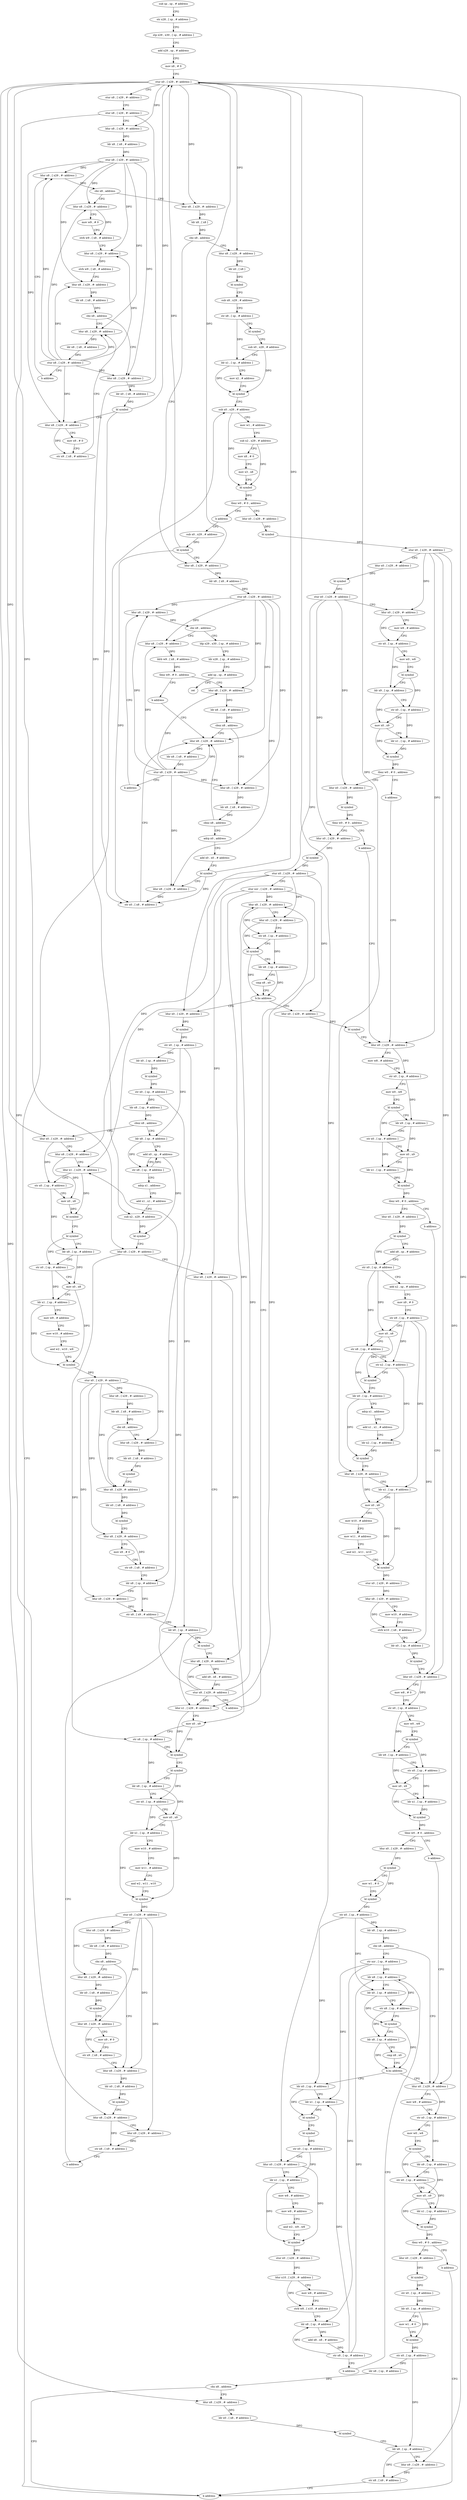 digraph "func" {
"89120" [label = "sub sp , sp , # address" ]
"89124" [label = "str x28 , [ sp , # address ]" ]
"89128" [label = "stp x29 , x30 , [ sp , # address ]" ]
"89132" [label = "add x29 , sp , # address" ]
"89136" [label = "mov x8 , # 0" ]
"89140" [label = "stur x0 , [ x29 , #- address ]" ]
"89144" [label = "stur x8 , [ x29 , #- address ]" ]
"89148" [label = "stur x8 , [ x29 , #- address ]" ]
"89152" [label = "ldur x8 , [ x29 , #- address ]" ]
"89156" [label = "ldr x8 , [ x8 , # address ]" ]
"89160" [label = "stur x8 , [ x29 , #- address ]" ]
"89164" [label = "ldur x8 , [ x29 , #- address ]" ]
"89244" [label = "ldur x8 , [ x29 , #- address ]" ]
"89248" [label = "ldr x8 , [ x8 ]" ]
"89252" [label = "cbz x8 , address" ]
"90272" [label = "ldur x8 , [ x29 , #- address ]" ]
"89256" [label = "ldur x8 , [ x29 , #- address ]" ]
"89172" [label = "ldur x8 , [ x29 , #- address ]" ]
"89176" [label = "mov w9 , # 0" ]
"89180" [label = "strb w9 , [ x8 , # address ]" ]
"89184" [label = "ldur x8 , [ x29 , #- address ]" ]
"89188" [label = "strb w9 , [ x8 , # address ]" ]
"89192" [label = "ldur x8 , [ x29 , #- address ]" ]
"89196" [label = "ldr x8 , [ x8 , # address ]" ]
"89200" [label = "cbz x8 , address" ]
"89228" [label = "ldur x8 , [ x29 , #- address ]" ]
"89204" [label = "ldur x8 , [ x29 , #- address ]" ]
"90276" [label = "ldr x8 , [ x8 , # address ]" ]
"90280" [label = "stur x8 , [ x29 , #- address ]" ]
"90284" [label = "ldur x8 , [ x29 , #- address ]" ]
"89260" [label = "ldr x0 , [ x8 ]" ]
"89264" [label = "bl symbol" ]
"89268" [label = "sub x8 , x29 , # address" ]
"89272" [label = "str x8 , [ sp , # address ]" ]
"89276" [label = "bl symbol" ]
"89280" [label = "sub x0 , x29 , # address" ]
"89284" [label = "ldr x1 , [ sp , # address ]" ]
"89288" [label = "mov x2 , # address" ]
"89292" [label = "bl symbol" ]
"89296" [label = "sub x0 , x29 , # address" ]
"89232" [label = "ldr x8 , [ x8 , # address ]" ]
"89236" [label = "stur x8 , [ x29 , #- address ]" ]
"89240" [label = "b address" ]
"89208" [label = "ldr x0 , [ x8 , # address ]" ]
"89212" [label = "bl symbol" ]
"89216" [label = "ldur x8 , [ x29 , #- address ]" ]
"89220" [label = "mov x9 , # 0" ]
"89224" [label = "str x9 , [ x8 , # address ]" ]
"90368" [label = "ldp x29 , x30 , [ sp , # address ]" ]
"90372" [label = "ldr x28 , [ sp , # address ]" ]
"90376" [label = "add sp , sp , # address" ]
"90380" [label = "ret" ]
"90292" [label = "ldur x8 , [ x29 , #- address ]" ]
"90296" [label = "ldrb w9 , [ x8 , # address ]" ]
"90300" [label = "tbnz w9 , # 0 , address" ]
"90308" [label = "ldur x8 , [ x29 , #- address ]" ]
"90304" [label = "b address" ]
"89328" [label = "ldur x0 , [ x29 , #- address ]" ]
"89332" [label = "bl symbol" ]
"89336" [label = "stur x0 , [ x29 , #- address ]" ]
"89340" [label = "ldur x0 , [ x29 , #- address ]" ]
"89344" [label = "bl symbol" ]
"89348" [label = "stur x0 , [ x29 , #- address ]" ]
"89352" [label = "ldur x0 , [ x29 , #- address ]" ]
"89356" [label = "mov w8 , # address" ]
"89360" [label = "str x0 , [ sp , # address ]" ]
"89364" [label = "mov w0 , w8" ]
"89368" [label = "bl symbol" ]
"89372" [label = "ldr x9 , [ sp , # address ]" ]
"89376" [label = "str x0 , [ sp , # address ]" ]
"89380" [label = "mov x0 , x9" ]
"89384" [label = "ldr x1 , [ sp , # address ]" ]
"89388" [label = "bl symbol" ]
"89392" [label = "tbnz w0 , # 0 , address" ]
"89400" [label = "ldur x0 , [ x29 , #- address ]" ]
"89396" [label = "b address" ]
"89324" [label = "b address" ]
"90264" [label = "sub x0 , x29 , # address" ]
"89168" [label = "cbz x8 , address" ]
"90312" [label = "ldr x8 , [ x8 , # address ]" ]
"90316" [label = "cbnz x8 , address" ]
"90352" [label = "ldur x8 , [ x29 , #- address ]" ]
"90320" [label = "ldur x8 , [ x29 , #- address ]" ]
"89404" [label = "bl symbol" ]
"89408" [label = "tbnz w0 , # 0 , address" ]
"89416" [label = "ldur x0 , [ x29 , #- address ]" ]
"89412" [label = "b address" ]
"89804" [label = "ldur x0 , [ x29 , #- address ]" ]
"90268" [label = "bl symbol" ]
"90356" [label = "ldr x8 , [ x8 , # address ]" ]
"90360" [label = "stur x8 , [ x29 , #- address ]" ]
"90364" [label = "b address" ]
"90324" [label = "ldr x8 , [ x8 , # address ]" ]
"90328" [label = "cbnz x8 , address" ]
"90332" [label = "adrp x0 , address" ]
"89420" [label = "bl symbol" ]
"89424" [label = "stur x0 , [ x29 , #- address ]" ]
"89428" [label = "stur xzr , [ x29 , #- address ]" ]
"89432" [label = "ldur x8 , [ x29 , #- address ]" ]
"89808" [label = "mov w8 , # address" ]
"89812" [label = "str x0 , [ sp , # address ]" ]
"89816" [label = "mov w0 , w8" ]
"89820" [label = "bl symbol" ]
"89824" [label = "ldr x9 , [ sp , # address ]" ]
"89828" [label = "str x0 , [ sp , # address ]" ]
"89832" [label = "mov x0 , x9" ]
"89836" [label = "ldr x1 , [ sp , # address ]" ]
"89840" [label = "bl symbol" ]
"89844" [label = "tbnz w0 , # 0 , address" ]
"89852" [label = "ldur x0 , [ x29 , #- address ]" ]
"89848" [label = "b address" ]
"90288" [label = "cbz x8 , address" ]
"90336" [label = "add x0 , x0 , # address" ]
"90340" [label = "bl symbol" ]
"90344" [label = "ldur x8 , [ x29 , #- address ]" ]
"90348" [label = "str x0 , [ x8 , # address ]" ]
"89796" [label = "ldur x0 , [ x29 , #- address ]" ]
"89800" [label = "bl symbol" ]
"89460" [label = "ldur x0 , [ x29 , #- address ]" ]
"89464" [label = "bl symbol" ]
"89468" [label = "str x0 , [ sp , # address ]" ]
"89472" [label = "ldr x0 , [ sp , # address ]" ]
"89476" [label = "bl symbol" ]
"89480" [label = "str x0 , [ sp , # address ]" ]
"89484" [label = "ldr x8 , [ sp , # address ]" ]
"89488" [label = "cbnz x8 , address" ]
"89648" [label = "ldur x0 , [ x29 , #- address ]" ]
"89492" [label = "ldr x8 , [ sp , # address ]" ]
"89856" [label = "bl symbol" ]
"89860" [label = "add x8 , sp , # address" ]
"89864" [label = "str x0 , [ sp , # address ]" ]
"89868" [label = "add x2 , sp , # address" ]
"89872" [label = "mov x9 , # 0" ]
"89876" [label = "str x9 , [ sp , # address ]" ]
"89880" [label = "mov x0 , x8" ]
"89884" [label = "str x8 , [ sp , # address ]" ]
"89888" [label = "str x2 , [ sp , # address ]" ]
"89892" [label = "bl symbol" ]
"89896" [label = "ldr x0 , [ sp , # address ]" ]
"89900" [label = "adrp x1 , address" ]
"89904" [label = "add x1 , x1 , # address" ]
"89908" [label = "ldr x2 , [ sp , # address ]" ]
"89912" [label = "bl symbol" ]
"89916" [label = "ldur x8 , [ x29 , #- address ]" ]
"89920" [label = "ldr x1 , [ sp , # address ]" ]
"89924" [label = "mov x0 , x8" ]
"89928" [label = "mov w10 , # address" ]
"89932" [label = "mov w11 , # address" ]
"89936" [label = "and w2 , w11 , w10" ]
"89940" [label = "bl symbol" ]
"89944" [label = "stur x0 , [ x29 , #- address ]" ]
"89948" [label = "ldur x8 , [ x29 , #- address ]" ]
"89952" [label = "mov w10 , # address" ]
"89956" [label = "strb w10 , [ x8 , # address ]" ]
"89960" [label = "ldr x0 , [ sp , # address ]" ]
"89964" [label = "bl symbol" ]
"89968" [label = "ldur x0 , [ x29 , #- address ]" ]
"89652" [label = "ldur x8 , [ x29 , #- address ]" ]
"89656" [label = "ldur x1 , [ x29 , #- address ]" ]
"89660" [label = "str x0 , [ sp , # address ]" ]
"89664" [label = "mov x0 , x8" ]
"89668" [label = "bl symbol" ]
"89672" [label = "bl symbol" ]
"89676" [label = "ldr x8 , [ sp , # address ]" ]
"89680" [label = "str x0 , [ sp , # address ]" ]
"89684" [label = "mov x0 , x8" ]
"89688" [label = "ldr x1 , [ sp , # address ]" ]
"89692" [label = "mov w9 , # address" ]
"89696" [label = "mov w10 , # address" ]
"89700" [label = "and w2 , w10 , w9" ]
"89704" [label = "bl symbol" ]
"89708" [label = "stur x0 , [ x29 , #- address ]" ]
"89712" [label = "ldur x8 , [ x29 , #- address ]" ]
"89716" [label = "ldr x8 , [ x8 , # address ]" ]
"89720" [label = "cbz x8 , address" ]
"89736" [label = "ldur x8 , [ x29 , #- address ]" ]
"89724" [label = "ldur x8 , [ x29 , #- address ]" ]
"89496" [label = "add x0 , sp , # address" ]
"89500" [label = "str x8 , [ sp , # address ]" ]
"89504" [label = "adrp x1 , address" ]
"89508" [label = "add x1 , x1 , # address" ]
"89512" [label = "sub x2 , x29 , # address" ]
"89516" [label = "bl symbol" ]
"89520" [label = "ldur x8 , [ x29 , #- address ]" ]
"89524" [label = "ldur x9 , [ x29 , #- address ]" ]
"89528" [label = "ldur x1 , [ x29 , #- address ]" ]
"89532" [label = "mov x0 , x9" ]
"89536" [label = "str x8 , [ sp , # address ]" ]
"89540" [label = "bl symbol" ]
"89544" [label = "bl symbol" ]
"89548" [label = "ldr x8 , [ sp , # address ]" ]
"89552" [label = "str x0 , [ sp , # address ]" ]
"89556" [label = "mov x0 , x8" ]
"89560" [label = "ldr x1 , [ sp , # address ]" ]
"89564" [label = "mov w10 , # address" ]
"89568" [label = "mov w11 , # address" ]
"89572" [label = "and w2 , w11 , w10" ]
"89576" [label = "bl symbol" ]
"89580" [label = "stur x0 , [ x29 , #- address ]" ]
"89584" [label = "ldur x8 , [ x29 , #- address ]" ]
"89588" [label = "ldr x8 , [ x8 , # address ]" ]
"89592" [label = "cbz x8 , address" ]
"89620" [label = "ldur x8 , [ x29 , #- address ]" ]
"89596" [label = "ldur x8 , [ x29 , #- address ]" ]
"90016" [label = "ldur x0 , [ x29 , #- address ]" ]
"90020" [label = "bl symbol" ]
"90024" [label = "mov w1 , # 0" ]
"90028" [label = "bl symbol" ]
"90032" [label = "str x0 , [ sp , # address ]" ]
"90036" [label = "ldr x8 , [ sp , # address ]" ]
"90040" [label = "cbz x8 , address" ]
"90152" [label = "ldur x0 , [ x29 , #- address ]" ]
"90044" [label = "str xzr , [ sp , # address ]" ]
"90012" [label = "b address" ]
"89972" [label = "mov w8 , # 0" ]
"89976" [label = "str x0 , [ sp , # address ]" ]
"89980" [label = "mov w0 , w8" ]
"89984" [label = "bl symbol" ]
"89988" [label = "ldr x9 , [ sp , # address ]" ]
"89992" [label = "str x0 , [ sp , # address ]" ]
"89996" [label = "mov x0 , x9" ]
"90000" [label = "ldr x1 , [ sp , # address ]" ]
"90004" [label = "bl symbol" ]
"90008" [label = "tbnz w0 , # 0 , address" ]
"89740" [label = "ldr x0 , [ x8 , # address ]" ]
"89744" [label = "bl symbol" ]
"89748" [label = "ldur x8 , [ x29 , #- address ]" ]
"89752" [label = "mov x9 , # 0" ]
"89756" [label = "str x9 , [ x8 , # address ]" ]
"89760" [label = "ldr x8 , [ sp , # address ]" ]
"89764" [label = "ldur x9 , [ x29 , #- address ]" ]
"89768" [label = "str x8 , [ x9 , # address ]" ]
"89772" [label = "ldr x0 , [ sp , # address ]" ]
"89728" [label = "ldr x0 , [ x8 , # address ]" ]
"89732" [label = "bl symbol" ]
"89624" [label = "ldr x0 , [ x8 , # address ]" ]
"89628" [label = "bl symbol" ]
"89632" [label = "ldur x8 , [ x29 , #- address ]" ]
"89636" [label = "ldur x9 , [ x29 , #- address ]" ]
"89640" [label = "str x8 , [ x9 , # address ]" ]
"89644" [label = "b address" ]
"89600" [label = "ldr x0 , [ x8 , # address ]" ]
"89604" [label = "bl symbol" ]
"89608" [label = "ldur x8 , [ x29 , #- address ]" ]
"89612" [label = "mov x9 , # 0" ]
"89616" [label = "str x9 , [ x8 , # address ]" ]
"90156" [label = "mov w8 , # address" ]
"90160" [label = "str x0 , [ sp , # address ]" ]
"90164" [label = "mov w0 , w8" ]
"90168" [label = "bl symbol" ]
"90172" [label = "ldr x9 , [ sp , # address ]" ]
"90176" [label = "str x0 , [ sp , # address ]" ]
"90180" [label = "mov x0 , x9" ]
"90184" [label = "ldr x1 , [ sp , # address ]" ]
"90188" [label = "bl symbol" ]
"90192" [label = "tbnz w0 , # 0 , address" ]
"90200" [label = "ldur x0 , [ x29 , #- address ]" ]
"90196" [label = "b address" ]
"90048" [label = "ldr x8 , [ sp , # address ]" ]
"89436" [label = "ldur x0 , [ x29 , #- address ]" ]
"89440" [label = "str x8 , [ sp , # address ]" ]
"89444" [label = "bl symbol" ]
"89448" [label = "ldr x8 , [ sp , # address ]" ]
"89452" [label = "cmp x8 , x0" ]
"89456" [label = "b.hs address" ]
"89776" [label = "bl symbol" ]
"89780" [label = "ldur x8 , [ x29 , #- address ]" ]
"89784" [label = "add x8 , x8 , # address" ]
"89788" [label = "stur x8 , [ x29 , #- address ]" ]
"89792" [label = "b address" ]
"90204" [label = "bl symbol" ]
"90208" [label = "str x0 , [ sp , # address ]" ]
"90212" [label = "ldr x0 , [ sp , # address ]" ]
"90216" [label = "mov w1 , # 0" ]
"90220" [label = "bl symbol" ]
"90224" [label = "str x0 , [ sp , # address ]" ]
"90228" [label = "ldr x8 , [ sp , # address ]" ]
"90232" [label = "cbz x8 , address" ]
"90260" [label = "b address" ]
"90236" [label = "ldur x8 , [ x29 , #- address ]" ]
"90076" [label = "ldr x0 , [ sp , # address ]" ]
"90080" [label = "ldr x1 , [ sp , # address ]" ]
"90084" [label = "bl symbol" ]
"90088" [label = "bl symbol" ]
"90092" [label = "str x0 , [ sp , # address ]" ]
"90096" [label = "ldur x0 , [ x29 , #- address ]" ]
"90100" [label = "ldr x1 , [ sp , # address ]" ]
"90104" [label = "mov w8 , # address" ]
"90108" [label = "mov w9 , # address" ]
"90112" [label = "and w2 , w9 , w8" ]
"90116" [label = "bl symbol" ]
"90120" [label = "stur x0 , [ x29 , #- address ]" ]
"90124" [label = "ldur x10 , [ x29 , #- address ]" ]
"90128" [label = "mov w8 , # address" ]
"90132" [label = "strb w8 , [ x10 , # address ]" ]
"90136" [label = "ldr x8 , [ sp , # address ]" ]
"90140" [label = "add x8 , x8 , # address" ]
"90144" [label = "str x8 , [ sp , # address ]" ]
"90148" [label = "b address" ]
"90240" [label = "ldr x0 , [ x8 , # address ]" ]
"90244" [label = "bl symbol" ]
"90248" [label = "ldr x8 , [ sp , # address ]" ]
"90252" [label = "ldur x9 , [ x29 , #- address ]" ]
"90256" [label = "str x8 , [ x9 , # address ]" ]
"90052" [label = "ldr x0 , [ sp , # address ]" ]
"90056" [label = "str x8 , [ sp , # address ]" ]
"90060" [label = "bl symbol" ]
"90064" [label = "ldr x8 , [ sp , # address ]" ]
"90068" [label = "cmp x8 , x0" ]
"90072" [label = "b.hs address" ]
"89300" [label = "mov w1 , # address" ]
"89304" [label = "sub x2 , x29 , # address" ]
"89308" [label = "mov x8 , # 0" ]
"89312" [label = "mov x3 , x8" ]
"89316" [label = "bl symbol" ]
"89320" [label = "tbnz w0 , # 0 , address" ]
"89120" -> "89124" [ label = "CFG" ]
"89124" -> "89128" [ label = "CFG" ]
"89128" -> "89132" [ label = "CFG" ]
"89132" -> "89136" [ label = "CFG" ]
"89136" -> "89140" [ label = "CFG" ]
"89140" -> "89144" [ label = "CFG" ]
"89140" -> "89152" [ label = "DFG" ]
"89140" -> "89244" [ label = "DFG" ]
"89140" -> "90272" [ label = "DFG" ]
"89140" -> "89256" [ label = "DFG" ]
"89140" -> "89916" [ label = "DFG" ]
"89140" -> "89648" [ label = "DFG" ]
"89140" -> "89520" [ label = "DFG" ]
"89140" -> "90236" [ label = "DFG" ]
"89140" -> "90252" [ label = "DFG" ]
"89140" -> "90096" [ label = "DFG" ]
"89144" -> "89148" [ label = "CFG" ]
"89148" -> "89152" [ label = "CFG" ]
"89148" -> "89632" [ label = "DFG" ]
"89148" -> "89512" [ label = "DFG" ]
"89152" -> "89156" [ label = "DFG" ]
"89156" -> "89160" [ label = "DFG" ]
"89160" -> "89164" [ label = "DFG" ]
"89160" -> "89172" [ label = "DFG" ]
"89160" -> "89184" [ label = "DFG" ]
"89160" -> "89192" [ label = "DFG" ]
"89160" -> "89228" [ label = "DFG" ]
"89160" -> "89204" [ label = "DFG" ]
"89160" -> "89216" [ label = "DFG" ]
"89164" -> "89168" [ label = "DFG" ]
"89244" -> "89248" [ label = "DFG" ]
"89248" -> "89252" [ label = "DFG" ]
"89252" -> "90272" [ label = "CFG" ]
"89252" -> "89256" [ label = "CFG" ]
"90272" -> "90276" [ label = "DFG" ]
"89256" -> "89260" [ label = "DFG" ]
"89172" -> "89176" [ label = "CFG" ]
"89172" -> "89180" [ label = "DFG" ]
"89176" -> "89180" [ label = "CFG" ]
"89180" -> "89184" [ label = "CFG" ]
"89184" -> "89188" [ label = "DFG" ]
"89188" -> "89192" [ label = "CFG" ]
"89192" -> "89196" [ label = "DFG" ]
"89196" -> "89200" [ label = "DFG" ]
"89200" -> "89228" [ label = "CFG" ]
"89200" -> "89204" [ label = "CFG" ]
"89228" -> "89232" [ label = "DFG" ]
"89204" -> "89208" [ label = "DFG" ]
"90276" -> "90280" [ label = "DFG" ]
"90280" -> "90284" [ label = "DFG" ]
"90280" -> "90292" [ label = "DFG" ]
"90280" -> "90308" [ label = "DFG" ]
"90280" -> "90352" [ label = "DFG" ]
"90280" -> "90320" [ label = "DFG" ]
"90280" -> "90344" [ label = "DFG" ]
"90284" -> "90288" [ label = "DFG" ]
"89260" -> "89264" [ label = "DFG" ]
"89264" -> "89268" [ label = "CFG" ]
"89268" -> "89272" [ label = "CFG" ]
"89272" -> "89276" [ label = "CFG" ]
"89272" -> "89284" [ label = "DFG" ]
"89276" -> "89280" [ label = "CFG" ]
"89280" -> "89284" [ label = "CFG" ]
"89280" -> "89292" [ label = "DFG" ]
"89284" -> "89288" [ label = "CFG" ]
"89284" -> "89292" [ label = "DFG" ]
"89288" -> "89292" [ label = "CFG" ]
"89292" -> "89296" [ label = "CFG" ]
"89296" -> "89300" [ label = "CFG" ]
"89296" -> "89316" [ label = "DFG" ]
"89232" -> "89236" [ label = "DFG" ]
"89236" -> "89240" [ label = "CFG" ]
"89236" -> "89164" [ label = "DFG" ]
"89236" -> "89172" [ label = "DFG" ]
"89236" -> "89184" [ label = "DFG" ]
"89236" -> "89192" [ label = "DFG" ]
"89236" -> "89228" [ label = "DFG" ]
"89236" -> "89204" [ label = "DFG" ]
"89236" -> "89216" [ label = "DFG" ]
"89240" -> "89164" [ label = "CFG" ]
"89208" -> "89212" [ label = "DFG" ]
"89212" -> "89216" [ label = "CFG" ]
"89212" -> "89140" [ label = "DFG" ]
"89212" -> "90348" [ label = "DFG" ]
"89216" -> "89220" [ label = "CFG" ]
"89216" -> "89224" [ label = "DFG" ]
"89220" -> "89224" [ label = "CFG" ]
"89224" -> "89228" [ label = "CFG" ]
"90368" -> "90372" [ label = "CFG" ]
"90372" -> "90376" [ label = "CFG" ]
"90376" -> "90380" [ label = "CFG" ]
"90292" -> "90296" [ label = "DFG" ]
"90296" -> "90300" [ label = "DFG" ]
"90300" -> "90308" [ label = "CFG" ]
"90300" -> "90304" [ label = "CFG" ]
"90308" -> "90312" [ label = "DFG" ]
"90304" -> "90352" [ label = "CFG" ]
"89328" -> "89332" [ label = "DFG" ]
"89332" -> "89336" [ label = "DFG" ]
"89336" -> "89340" [ label = "CFG" ]
"89336" -> "89352" [ label = "DFG" ]
"89336" -> "89804" [ label = "DFG" ]
"89336" -> "89968" [ label = "DFG" ]
"89336" -> "90152" [ label = "DFG" ]
"89340" -> "89344" [ label = "DFG" ]
"89344" -> "89348" [ label = "DFG" ]
"89348" -> "89352" [ label = "CFG" ]
"89348" -> "89400" [ label = "DFG" ]
"89348" -> "89416" [ label = "DFG" ]
"89348" -> "89460" [ label = "DFG" ]
"89352" -> "89356" [ label = "CFG" ]
"89352" -> "89360" [ label = "DFG" ]
"89356" -> "89360" [ label = "CFG" ]
"89360" -> "89364" [ label = "CFG" ]
"89360" -> "89372" [ label = "DFG" ]
"89364" -> "89368" [ label = "CFG" ]
"89368" -> "89372" [ label = "CFG" ]
"89368" -> "89376" [ label = "DFG" ]
"89372" -> "89376" [ label = "CFG" ]
"89372" -> "89380" [ label = "DFG" ]
"89376" -> "89380" [ label = "CFG" ]
"89376" -> "89384" [ label = "DFG" ]
"89380" -> "89384" [ label = "CFG" ]
"89380" -> "89388" [ label = "DFG" ]
"89384" -> "89388" [ label = "DFG" ]
"89388" -> "89392" [ label = "DFG" ]
"89392" -> "89400" [ label = "CFG" ]
"89392" -> "89396" [ label = "CFG" ]
"89400" -> "89404" [ label = "DFG" ]
"89396" -> "89804" [ label = "CFG" ]
"89324" -> "90264" [ label = "CFG" ]
"90264" -> "90268" [ label = "DFG" ]
"89168" -> "89244" [ label = "CFG" ]
"89168" -> "89172" [ label = "CFG" ]
"90312" -> "90316" [ label = "DFG" ]
"90316" -> "90352" [ label = "CFG" ]
"90316" -> "90320" [ label = "CFG" ]
"90352" -> "90356" [ label = "DFG" ]
"90320" -> "90324" [ label = "DFG" ]
"89404" -> "89408" [ label = "DFG" ]
"89408" -> "89416" [ label = "CFG" ]
"89408" -> "89412" [ label = "CFG" ]
"89416" -> "89420" [ label = "DFG" ]
"89412" -> "89804" [ label = "CFG" ]
"89804" -> "89808" [ label = "CFG" ]
"89804" -> "89812" [ label = "DFG" ]
"90268" -> "90272" [ label = "CFG" ]
"90268" -> "89140" [ label = "DFG" ]
"90268" -> "90348" [ label = "DFG" ]
"90356" -> "90360" [ label = "DFG" ]
"90360" -> "90364" [ label = "CFG" ]
"90360" -> "90284" [ label = "DFG" ]
"90360" -> "90292" [ label = "DFG" ]
"90360" -> "90308" [ label = "DFG" ]
"90360" -> "90352" [ label = "DFG" ]
"90360" -> "90320" [ label = "DFG" ]
"90360" -> "90344" [ label = "DFG" ]
"90364" -> "90284" [ label = "CFG" ]
"90324" -> "90328" [ label = "DFG" ]
"90328" -> "90352" [ label = "CFG" ]
"90328" -> "90332" [ label = "CFG" ]
"90332" -> "90336" [ label = "CFG" ]
"89420" -> "89424" [ label = "DFG" ]
"89424" -> "89428" [ label = "CFG" ]
"89424" -> "89436" [ label = "DFG" ]
"89424" -> "89796" [ label = "DFG" ]
"89424" -> "89652" [ label = "DFG" ]
"89424" -> "89524" [ label = "DFG" ]
"89428" -> "89432" [ label = "DFG" ]
"89428" -> "89656" [ label = "DFG" ]
"89428" -> "89528" [ label = "DFG" ]
"89428" -> "89780" [ label = "DFG" ]
"89432" -> "89436" [ label = "CFG" ]
"89432" -> "89440" [ label = "DFG" ]
"89808" -> "89812" [ label = "CFG" ]
"89812" -> "89816" [ label = "CFG" ]
"89812" -> "89824" [ label = "DFG" ]
"89816" -> "89820" [ label = "CFG" ]
"89820" -> "89824" [ label = "CFG" ]
"89820" -> "89828" [ label = "DFG" ]
"89824" -> "89828" [ label = "CFG" ]
"89824" -> "89832" [ label = "DFG" ]
"89828" -> "89832" [ label = "CFG" ]
"89828" -> "89836" [ label = "DFG" ]
"89832" -> "89836" [ label = "CFG" ]
"89832" -> "89840" [ label = "DFG" ]
"89836" -> "89840" [ label = "DFG" ]
"89840" -> "89844" [ label = "DFG" ]
"89844" -> "89852" [ label = "CFG" ]
"89844" -> "89848" [ label = "CFG" ]
"89852" -> "89856" [ label = "DFG" ]
"89848" -> "89968" [ label = "CFG" ]
"90288" -> "90368" [ label = "CFG" ]
"90288" -> "90292" [ label = "CFG" ]
"90336" -> "90340" [ label = "CFG" ]
"90340" -> "90344" [ label = "CFG" ]
"90340" -> "89140" [ label = "DFG" ]
"90340" -> "90348" [ label = "DFG" ]
"90344" -> "90348" [ label = "DFG" ]
"90348" -> "90352" [ label = "CFG" ]
"89796" -> "89800" [ label = "DFG" ]
"89800" -> "89804" [ label = "CFG" ]
"89460" -> "89464" [ label = "DFG" ]
"89464" -> "89468" [ label = "DFG" ]
"89468" -> "89472" [ label = "DFG" ]
"89468" -> "89492" [ label = "DFG" ]
"89468" -> "89772" [ label = "DFG" ]
"89472" -> "89476" [ label = "DFG" ]
"89476" -> "89480" [ label = "DFG" ]
"89480" -> "89484" [ label = "DFG" ]
"89480" -> "89760" [ label = "DFG" ]
"89484" -> "89488" [ label = "DFG" ]
"89488" -> "89648" [ label = "CFG" ]
"89488" -> "89492" [ label = "CFG" ]
"89648" -> "89652" [ label = "CFG" ]
"89648" -> "89660" [ label = "DFG" ]
"89492" -> "89496" [ label = "CFG" ]
"89492" -> "89500" [ label = "DFG" ]
"89856" -> "89860" [ label = "CFG" ]
"89856" -> "89864" [ label = "DFG" ]
"89860" -> "89864" [ label = "CFG" ]
"89864" -> "89868" [ label = "CFG" ]
"89864" -> "89880" [ label = "DFG" ]
"89864" -> "89884" [ label = "DFG" ]
"89868" -> "89872" [ label = "CFG" ]
"89872" -> "89876" [ label = "CFG" ]
"89876" -> "89880" [ label = "CFG" ]
"89876" -> "89920" [ label = "DFG" ]
"89876" -> "89960" [ label = "DFG" ]
"89876" -> "89888" [ label = "DFG" ]
"89880" -> "89884" [ label = "CFG" ]
"89880" -> "89892" [ label = "DFG" ]
"89884" -> "89888" [ label = "CFG" ]
"89884" -> "89896" [ label = "DFG" ]
"89888" -> "89892" [ label = "CFG" ]
"89888" -> "89908" [ label = "DFG" ]
"89892" -> "89896" [ label = "CFG" ]
"89896" -> "89900" [ label = "CFG" ]
"89896" -> "89912" [ label = "DFG" ]
"89900" -> "89904" [ label = "CFG" ]
"89904" -> "89908" [ label = "CFG" ]
"89908" -> "89912" [ label = "DFG" ]
"89912" -> "89916" [ label = "CFG" ]
"89916" -> "89920" [ label = "CFG" ]
"89916" -> "89924" [ label = "DFG" ]
"89920" -> "89924" [ label = "CFG" ]
"89920" -> "89940" [ label = "DFG" ]
"89924" -> "89928" [ label = "CFG" ]
"89924" -> "89940" [ label = "DFG" ]
"89928" -> "89932" [ label = "CFG" ]
"89932" -> "89936" [ label = "CFG" ]
"89936" -> "89940" [ label = "CFG" ]
"89940" -> "89944" [ label = "DFG" ]
"89944" -> "89948" [ label = "DFG" ]
"89948" -> "89952" [ label = "CFG" ]
"89948" -> "89956" [ label = "DFG" ]
"89952" -> "89956" [ label = "CFG" ]
"89956" -> "89960" [ label = "CFG" ]
"89960" -> "89964" [ label = "DFG" ]
"89964" -> "89968" [ label = "CFG" ]
"89968" -> "89972" [ label = "CFG" ]
"89968" -> "89976" [ label = "DFG" ]
"89652" -> "89656" [ label = "CFG" ]
"89652" -> "89664" [ label = "DFG" ]
"89656" -> "89660" [ label = "CFG" ]
"89656" -> "89668" [ label = "DFG" ]
"89660" -> "89664" [ label = "CFG" ]
"89660" -> "89676" [ label = "DFG" ]
"89664" -> "89668" [ label = "DFG" ]
"89668" -> "89672" [ label = "CFG" ]
"89672" -> "89676" [ label = "CFG" ]
"89672" -> "89680" [ label = "DFG" ]
"89676" -> "89680" [ label = "CFG" ]
"89676" -> "89684" [ label = "DFG" ]
"89680" -> "89684" [ label = "CFG" ]
"89680" -> "89688" [ label = "DFG" ]
"89684" -> "89688" [ label = "CFG" ]
"89684" -> "89704" [ label = "DFG" ]
"89688" -> "89692" [ label = "CFG" ]
"89688" -> "89704" [ label = "DFG" ]
"89692" -> "89696" [ label = "CFG" ]
"89696" -> "89700" [ label = "CFG" ]
"89700" -> "89704" [ label = "CFG" ]
"89704" -> "89708" [ label = "DFG" ]
"89708" -> "89712" [ label = "DFG" ]
"89708" -> "89736" [ label = "DFG" ]
"89708" -> "89748" [ label = "DFG" ]
"89708" -> "89764" [ label = "DFG" ]
"89708" -> "89724" [ label = "DFG" ]
"89712" -> "89716" [ label = "DFG" ]
"89716" -> "89720" [ label = "DFG" ]
"89720" -> "89736" [ label = "CFG" ]
"89720" -> "89724" [ label = "CFG" ]
"89736" -> "89740" [ label = "DFG" ]
"89724" -> "89728" [ label = "DFG" ]
"89496" -> "89500" [ label = "CFG" ]
"89496" -> "89516" [ label = "DFG" ]
"89500" -> "89504" [ label = "CFG" ]
"89500" -> "89496" [ label = "DFG" ]
"89504" -> "89508" [ label = "CFG" ]
"89508" -> "89512" [ label = "CFG" ]
"89512" -> "89516" [ label = "DFG" ]
"89516" -> "89520" [ label = "CFG" ]
"89520" -> "89524" [ label = "CFG" ]
"89520" -> "89536" [ label = "DFG" ]
"89524" -> "89528" [ label = "CFG" ]
"89524" -> "89532" [ label = "DFG" ]
"89528" -> "89532" [ label = "CFG" ]
"89528" -> "89540" [ label = "DFG" ]
"89532" -> "89536" [ label = "CFG" ]
"89532" -> "89540" [ label = "DFG" ]
"89536" -> "89540" [ label = "CFG" ]
"89536" -> "89548" [ label = "DFG" ]
"89540" -> "89544" [ label = "CFG" ]
"89544" -> "89548" [ label = "CFG" ]
"89544" -> "89552" [ label = "DFG" ]
"89548" -> "89552" [ label = "CFG" ]
"89548" -> "89556" [ label = "DFG" ]
"89552" -> "89556" [ label = "CFG" ]
"89552" -> "89560" [ label = "DFG" ]
"89556" -> "89560" [ label = "CFG" ]
"89556" -> "89576" [ label = "DFG" ]
"89560" -> "89564" [ label = "CFG" ]
"89560" -> "89576" [ label = "DFG" ]
"89564" -> "89568" [ label = "CFG" ]
"89568" -> "89572" [ label = "CFG" ]
"89572" -> "89576" [ label = "CFG" ]
"89576" -> "89580" [ label = "DFG" ]
"89580" -> "89584" [ label = "DFG" ]
"89580" -> "89620" [ label = "DFG" ]
"89580" -> "89636" [ label = "DFG" ]
"89580" -> "89596" [ label = "DFG" ]
"89580" -> "89608" [ label = "DFG" ]
"89584" -> "89588" [ label = "DFG" ]
"89588" -> "89592" [ label = "DFG" ]
"89592" -> "89620" [ label = "CFG" ]
"89592" -> "89596" [ label = "CFG" ]
"89620" -> "89624" [ label = "DFG" ]
"89596" -> "89600" [ label = "DFG" ]
"90016" -> "90020" [ label = "DFG" ]
"90020" -> "90024" [ label = "CFG" ]
"90020" -> "90028" [ label = "DFG" ]
"90024" -> "90028" [ label = "CFG" ]
"90028" -> "90032" [ label = "DFG" ]
"90032" -> "90036" [ label = "DFG" ]
"90032" -> "90052" [ label = "DFG" ]
"90032" -> "90076" [ label = "DFG" ]
"90036" -> "90040" [ label = "DFG" ]
"90040" -> "90152" [ label = "CFG" ]
"90040" -> "90044" [ label = "CFG" ]
"90152" -> "90156" [ label = "CFG" ]
"90152" -> "90160" [ label = "DFG" ]
"90044" -> "90048" [ label = "DFG" ]
"90044" -> "90080" [ label = "DFG" ]
"90044" -> "90136" [ label = "DFG" ]
"90012" -> "90152" [ label = "CFG" ]
"89972" -> "89976" [ label = "CFG" ]
"89976" -> "89980" [ label = "CFG" ]
"89976" -> "89988" [ label = "DFG" ]
"89980" -> "89984" [ label = "CFG" ]
"89984" -> "89988" [ label = "CFG" ]
"89984" -> "89992" [ label = "DFG" ]
"89988" -> "89992" [ label = "CFG" ]
"89988" -> "89996" [ label = "DFG" ]
"89992" -> "89996" [ label = "CFG" ]
"89992" -> "90000" [ label = "DFG" ]
"89996" -> "90000" [ label = "CFG" ]
"89996" -> "90004" [ label = "DFG" ]
"90000" -> "90004" [ label = "DFG" ]
"90004" -> "90008" [ label = "DFG" ]
"90008" -> "90016" [ label = "CFG" ]
"90008" -> "90012" [ label = "CFG" ]
"89740" -> "89744" [ label = "DFG" ]
"89744" -> "89748" [ label = "CFG" ]
"89748" -> "89752" [ label = "CFG" ]
"89748" -> "89756" [ label = "DFG" ]
"89752" -> "89756" [ label = "CFG" ]
"89756" -> "89760" [ label = "CFG" ]
"89760" -> "89764" [ label = "CFG" ]
"89760" -> "89768" [ label = "DFG" ]
"89764" -> "89768" [ label = "DFG" ]
"89768" -> "89772" [ label = "CFG" ]
"89772" -> "89776" [ label = "DFG" ]
"89728" -> "89732" [ label = "DFG" ]
"89732" -> "89736" [ label = "CFG" ]
"89624" -> "89628" [ label = "DFG" ]
"89628" -> "89632" [ label = "CFG" ]
"89632" -> "89636" [ label = "CFG" ]
"89632" -> "89640" [ label = "DFG" ]
"89636" -> "89640" [ label = "DFG" ]
"89640" -> "89644" [ label = "CFG" ]
"89644" -> "89772" [ label = "CFG" ]
"89600" -> "89604" [ label = "DFG" ]
"89604" -> "89608" [ label = "CFG" ]
"89608" -> "89612" [ label = "CFG" ]
"89608" -> "89616" [ label = "DFG" ]
"89612" -> "89616" [ label = "CFG" ]
"89616" -> "89620" [ label = "CFG" ]
"90156" -> "90160" [ label = "CFG" ]
"90160" -> "90164" [ label = "CFG" ]
"90160" -> "90172" [ label = "DFG" ]
"90164" -> "90168" [ label = "CFG" ]
"90168" -> "90172" [ label = "CFG" ]
"90168" -> "90176" [ label = "DFG" ]
"90172" -> "90176" [ label = "CFG" ]
"90172" -> "90180" [ label = "DFG" ]
"90176" -> "90180" [ label = "CFG" ]
"90176" -> "90184" [ label = "DFG" ]
"90180" -> "90184" [ label = "CFG" ]
"90180" -> "90188" [ label = "DFG" ]
"90184" -> "90188" [ label = "DFG" ]
"90188" -> "90192" [ label = "DFG" ]
"90192" -> "90200" [ label = "CFG" ]
"90192" -> "90196" [ label = "CFG" ]
"90200" -> "90204" [ label = "DFG" ]
"90196" -> "90260" [ label = "CFG" ]
"90048" -> "90052" [ label = "CFG" ]
"90048" -> "90056" [ label = "DFG" ]
"89436" -> "89440" [ label = "CFG" ]
"89436" -> "89444" [ label = "DFG" ]
"89440" -> "89444" [ label = "CFG" ]
"89440" -> "89448" [ label = "DFG" ]
"89444" -> "89448" [ label = "CFG" ]
"89444" -> "89456" [ label = "DFG" ]
"89448" -> "89452" [ label = "CFG" ]
"89448" -> "89456" [ label = "DFG" ]
"89452" -> "89456" [ label = "CFG" ]
"89456" -> "89796" [ label = "CFG" ]
"89456" -> "89460" [ label = "CFG" ]
"89776" -> "89780" [ label = "CFG" ]
"89780" -> "89784" [ label = "DFG" ]
"89784" -> "89788" [ label = "DFG" ]
"89788" -> "89792" [ label = "CFG" ]
"89788" -> "89432" [ label = "DFG" ]
"89788" -> "89656" [ label = "DFG" ]
"89788" -> "89528" [ label = "DFG" ]
"89788" -> "89780" [ label = "DFG" ]
"89792" -> "89432" [ label = "CFG" ]
"90204" -> "90208" [ label = "DFG" ]
"90208" -> "90212" [ label = "DFG" ]
"90212" -> "90216" [ label = "CFG" ]
"90212" -> "90220" [ label = "DFG" ]
"90216" -> "90220" [ label = "CFG" ]
"90220" -> "90224" [ label = "DFG" ]
"90224" -> "90228" [ label = "DFG" ]
"90224" -> "90248" [ label = "DFG" ]
"90228" -> "90232" [ label = "DFG" ]
"90232" -> "90260" [ label = "CFG" ]
"90232" -> "90236" [ label = "CFG" ]
"90260" -> "89296" [ label = "CFG" ]
"90236" -> "90240" [ label = "DFG" ]
"90076" -> "90080" [ label = "CFG" ]
"90076" -> "90084" [ label = "DFG" ]
"90080" -> "90084" [ label = "DFG" ]
"90084" -> "90088" [ label = "CFG" ]
"90088" -> "90092" [ label = "DFG" ]
"90092" -> "90096" [ label = "CFG" ]
"90092" -> "90100" [ label = "DFG" ]
"90096" -> "90100" [ label = "CFG" ]
"90096" -> "90116" [ label = "DFG" ]
"90100" -> "90104" [ label = "CFG" ]
"90100" -> "90116" [ label = "DFG" ]
"90104" -> "90108" [ label = "CFG" ]
"90108" -> "90112" [ label = "CFG" ]
"90112" -> "90116" [ label = "CFG" ]
"90116" -> "90120" [ label = "DFG" ]
"90120" -> "90124" [ label = "DFG" ]
"90124" -> "90128" [ label = "CFG" ]
"90124" -> "90132" [ label = "DFG" ]
"90128" -> "90132" [ label = "CFG" ]
"90132" -> "90136" [ label = "CFG" ]
"90136" -> "90140" [ label = "DFG" ]
"90140" -> "90144" [ label = "DFG" ]
"90144" -> "90148" [ label = "CFG" ]
"90144" -> "90048" [ label = "DFG" ]
"90144" -> "90080" [ label = "DFG" ]
"90144" -> "90136" [ label = "DFG" ]
"90148" -> "90048" [ label = "CFG" ]
"90240" -> "90244" [ label = "DFG" ]
"90244" -> "90248" [ label = "CFG" ]
"90248" -> "90252" [ label = "CFG" ]
"90248" -> "90256" [ label = "DFG" ]
"90252" -> "90256" [ label = "DFG" ]
"90256" -> "90260" [ label = "CFG" ]
"90052" -> "90056" [ label = "CFG" ]
"90052" -> "90060" [ label = "DFG" ]
"90056" -> "90060" [ label = "CFG" ]
"90056" -> "90064" [ label = "DFG" ]
"90060" -> "90064" [ label = "CFG" ]
"90060" -> "90072" [ label = "DFG" ]
"90064" -> "90068" [ label = "CFG" ]
"90064" -> "90072" [ label = "DFG" ]
"90068" -> "90072" [ label = "CFG" ]
"90072" -> "90152" [ label = "CFG" ]
"90072" -> "90076" [ label = "CFG" ]
"89300" -> "89304" [ label = "CFG" ]
"89304" -> "89308" [ label = "CFG" ]
"89304" -> "89316" [ label = "DFG" ]
"89308" -> "89312" [ label = "CFG" ]
"89312" -> "89316" [ label = "CFG" ]
"89316" -> "89320" [ label = "DFG" ]
"89320" -> "89328" [ label = "CFG" ]
"89320" -> "89324" [ label = "CFG" ]
}
